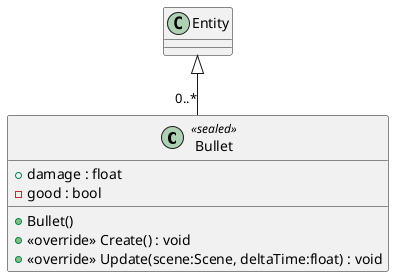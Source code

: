 @startuml
class Bullet <<sealed>> {
    + damage : float
    - good : bool
    + Bullet()
    + <<override>> Create() : void
    + <<override>> Update(scene:Scene, deltaTime:float) : void
}
Entity <|-- "0..*" Bullet
@enduml
